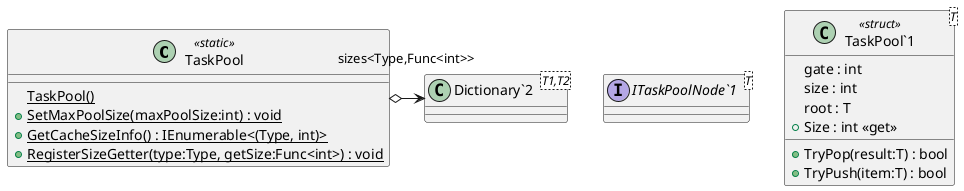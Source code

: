 @startuml
class TaskPool <<static>> {
    {static} TaskPool()
    + {static} SetMaxPoolSize(maxPoolSize:int) : void
    + {static} GetCacheSizeInfo() : IEnumerable<(Type, int)>
    + {static} RegisterSizeGetter(type:Type, getSize:Func<int>) : void
}
interface "ITaskPoolNode`1"<T> {
}
class "TaskPool`1"<T> <<struct>> {
    gate : int
    size : int
    root : T
    + Size : int <<get>>
    + TryPop(result:T) : bool
    + TryPush(item:T) : bool
}
class "Dictionary`2"<T1,T2> {
}
TaskPool o-> "sizes<Type,Func<int>>" "Dictionary`2"
@enduml
